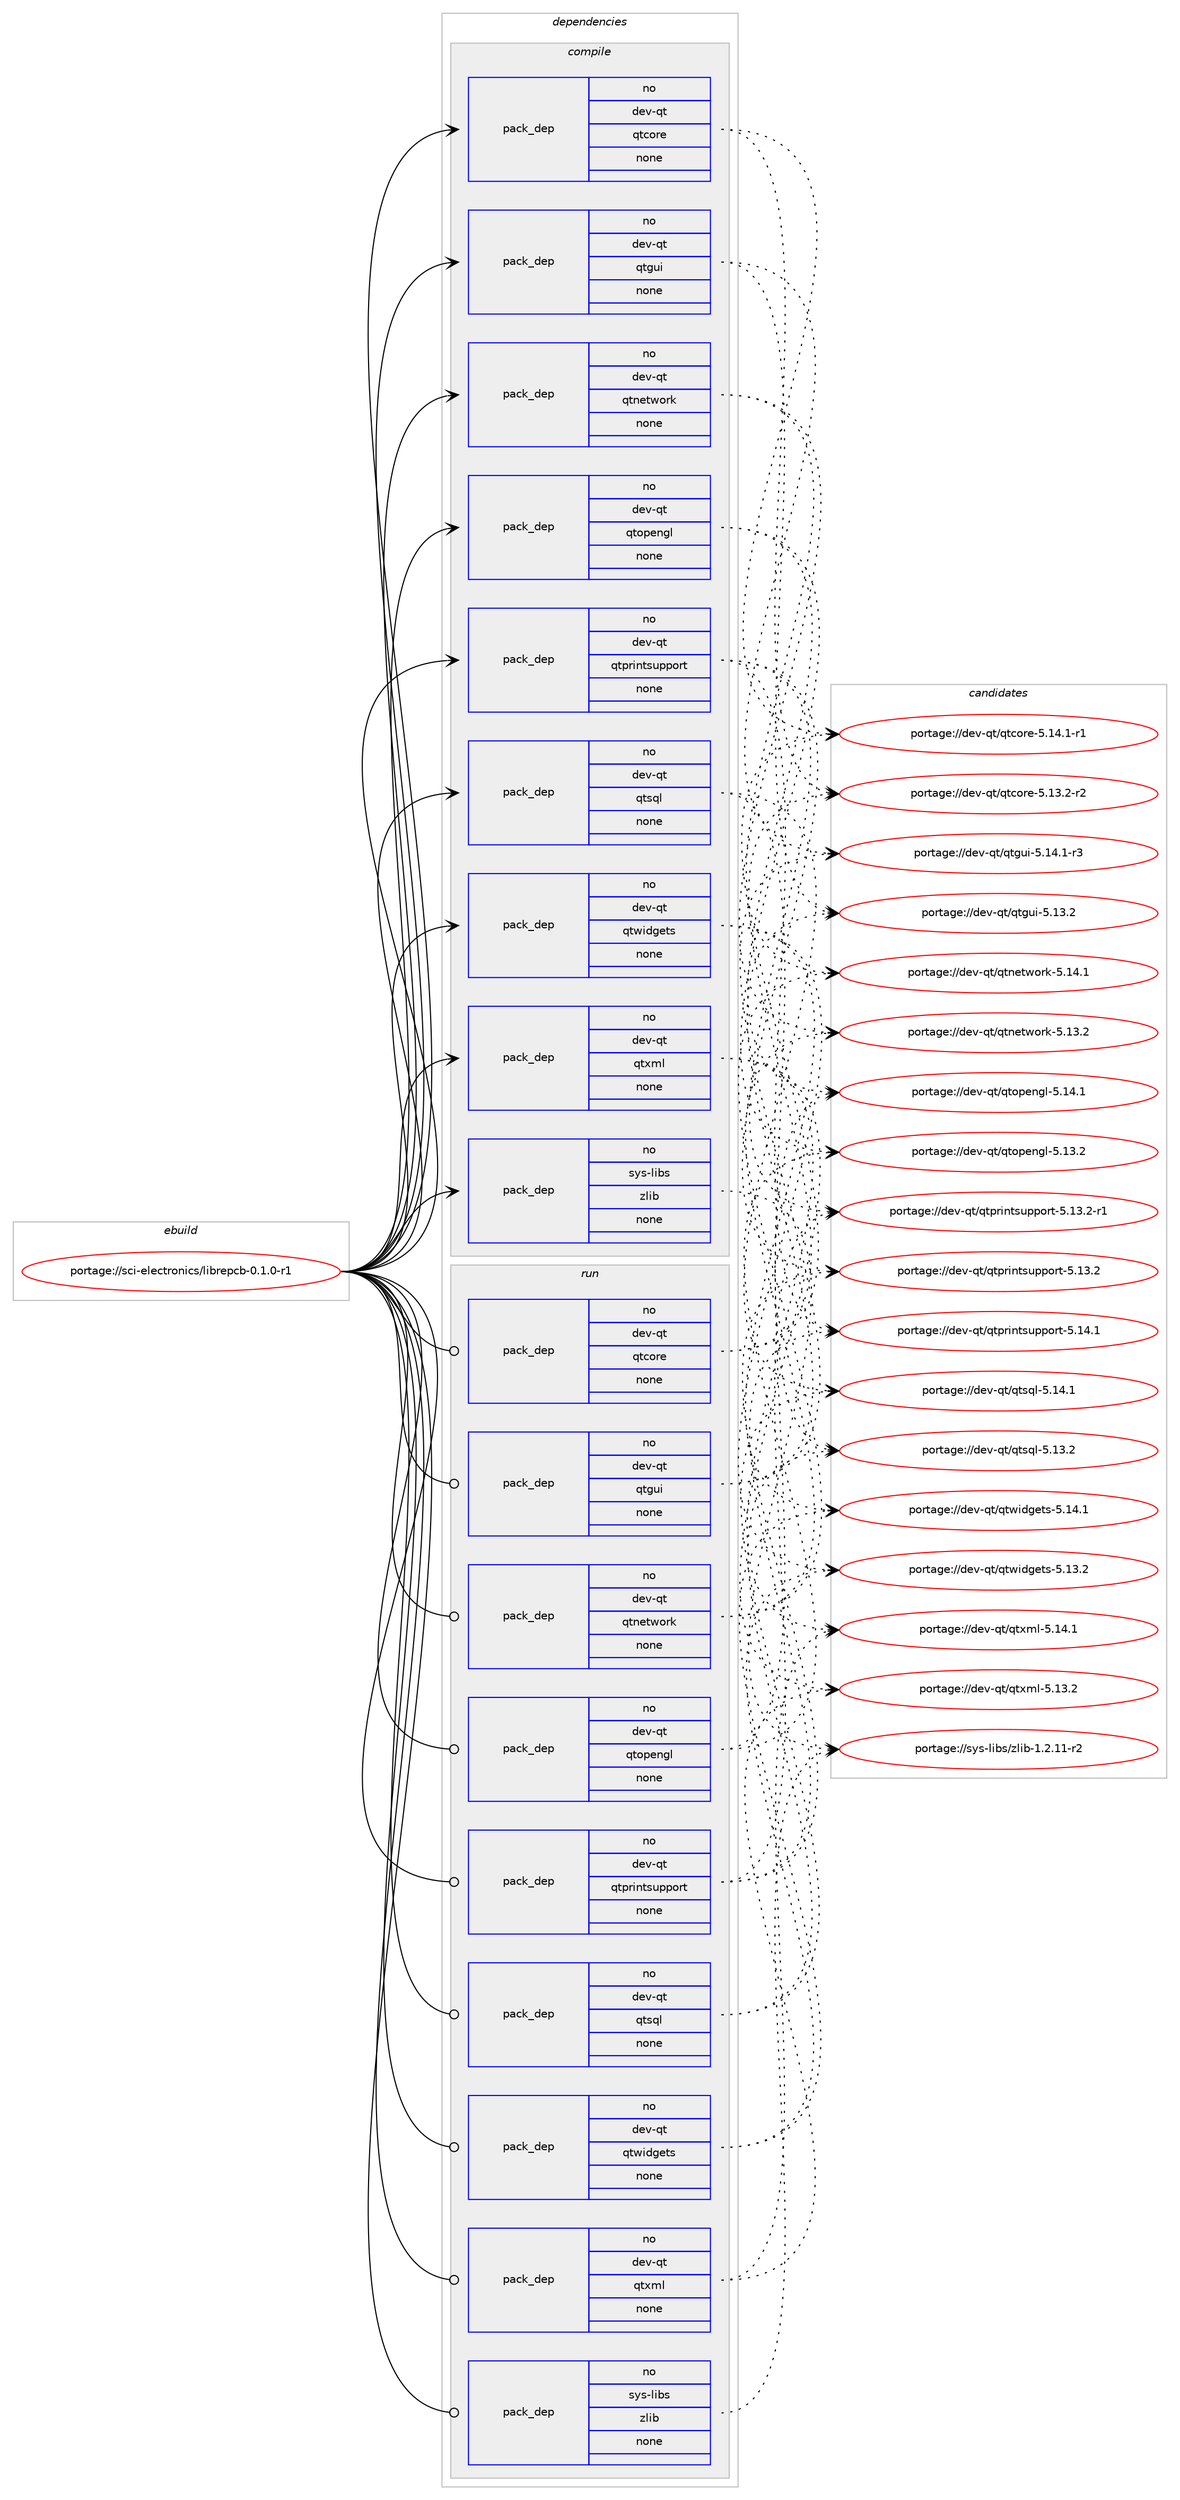 digraph prolog {

# *************
# Graph options
# *************

newrank=true;
concentrate=true;
compound=true;
graph [rankdir=LR,fontname=Helvetica,fontsize=10,ranksep=1.5];#, ranksep=2.5, nodesep=0.2];
edge  [arrowhead=vee];
node  [fontname=Helvetica,fontsize=10];

# **********
# The ebuild
# **********

subgraph cluster_leftcol {
color=gray;
rank=same;
label=<<i>ebuild</i>>;
id [label="portage://sci-electronics/librepcb-0.1.0-r1", color=red, width=4, href="../sci-electronics/librepcb-0.1.0-r1.svg"];
}

# ****************
# The dependencies
# ****************

subgraph cluster_midcol {
color=gray;
label=<<i>dependencies</i>>;
subgraph cluster_compile {
fillcolor="#eeeeee";
style=filled;
label=<<i>compile</i>>;
subgraph pack14175 {
dependency17279 [label=<<TABLE BORDER="0" CELLBORDER="1" CELLSPACING="0" CELLPADDING="4" WIDTH="220"><TR><TD ROWSPAN="6" CELLPADDING="30">pack_dep</TD></TR><TR><TD WIDTH="110">no</TD></TR><TR><TD>dev-qt</TD></TR><TR><TD>qtcore</TD></TR><TR><TD>none</TD></TR><TR><TD></TD></TR></TABLE>>, shape=none, color=blue];
}
id:e -> dependency17279:w [weight=20,style="solid",arrowhead="vee"];
subgraph pack14176 {
dependency17280 [label=<<TABLE BORDER="0" CELLBORDER="1" CELLSPACING="0" CELLPADDING="4" WIDTH="220"><TR><TD ROWSPAN="6" CELLPADDING="30">pack_dep</TD></TR><TR><TD WIDTH="110">no</TD></TR><TR><TD>dev-qt</TD></TR><TR><TD>qtgui</TD></TR><TR><TD>none</TD></TR><TR><TD></TD></TR></TABLE>>, shape=none, color=blue];
}
id:e -> dependency17280:w [weight=20,style="solid",arrowhead="vee"];
subgraph pack14177 {
dependency17281 [label=<<TABLE BORDER="0" CELLBORDER="1" CELLSPACING="0" CELLPADDING="4" WIDTH="220"><TR><TD ROWSPAN="6" CELLPADDING="30">pack_dep</TD></TR><TR><TD WIDTH="110">no</TD></TR><TR><TD>dev-qt</TD></TR><TR><TD>qtnetwork</TD></TR><TR><TD>none</TD></TR><TR><TD></TD></TR></TABLE>>, shape=none, color=blue];
}
id:e -> dependency17281:w [weight=20,style="solid",arrowhead="vee"];
subgraph pack14178 {
dependency17282 [label=<<TABLE BORDER="0" CELLBORDER="1" CELLSPACING="0" CELLPADDING="4" WIDTH="220"><TR><TD ROWSPAN="6" CELLPADDING="30">pack_dep</TD></TR><TR><TD WIDTH="110">no</TD></TR><TR><TD>dev-qt</TD></TR><TR><TD>qtopengl</TD></TR><TR><TD>none</TD></TR><TR><TD></TD></TR></TABLE>>, shape=none, color=blue];
}
id:e -> dependency17282:w [weight=20,style="solid",arrowhead="vee"];
subgraph pack14179 {
dependency17283 [label=<<TABLE BORDER="0" CELLBORDER="1" CELLSPACING="0" CELLPADDING="4" WIDTH="220"><TR><TD ROWSPAN="6" CELLPADDING="30">pack_dep</TD></TR><TR><TD WIDTH="110">no</TD></TR><TR><TD>dev-qt</TD></TR><TR><TD>qtprintsupport</TD></TR><TR><TD>none</TD></TR><TR><TD></TD></TR></TABLE>>, shape=none, color=blue];
}
id:e -> dependency17283:w [weight=20,style="solid",arrowhead="vee"];
subgraph pack14180 {
dependency17284 [label=<<TABLE BORDER="0" CELLBORDER="1" CELLSPACING="0" CELLPADDING="4" WIDTH="220"><TR><TD ROWSPAN="6" CELLPADDING="30">pack_dep</TD></TR><TR><TD WIDTH="110">no</TD></TR><TR><TD>dev-qt</TD></TR><TR><TD>qtsql</TD></TR><TR><TD>none</TD></TR><TR><TD></TD></TR></TABLE>>, shape=none, color=blue];
}
id:e -> dependency17284:w [weight=20,style="solid",arrowhead="vee"];
subgraph pack14181 {
dependency17285 [label=<<TABLE BORDER="0" CELLBORDER="1" CELLSPACING="0" CELLPADDING="4" WIDTH="220"><TR><TD ROWSPAN="6" CELLPADDING="30">pack_dep</TD></TR><TR><TD WIDTH="110">no</TD></TR><TR><TD>dev-qt</TD></TR><TR><TD>qtwidgets</TD></TR><TR><TD>none</TD></TR><TR><TD></TD></TR></TABLE>>, shape=none, color=blue];
}
id:e -> dependency17285:w [weight=20,style="solid",arrowhead="vee"];
subgraph pack14182 {
dependency17286 [label=<<TABLE BORDER="0" CELLBORDER="1" CELLSPACING="0" CELLPADDING="4" WIDTH="220"><TR><TD ROWSPAN="6" CELLPADDING="30">pack_dep</TD></TR><TR><TD WIDTH="110">no</TD></TR><TR><TD>dev-qt</TD></TR><TR><TD>qtxml</TD></TR><TR><TD>none</TD></TR><TR><TD></TD></TR></TABLE>>, shape=none, color=blue];
}
id:e -> dependency17286:w [weight=20,style="solid",arrowhead="vee"];
subgraph pack14183 {
dependency17287 [label=<<TABLE BORDER="0" CELLBORDER="1" CELLSPACING="0" CELLPADDING="4" WIDTH="220"><TR><TD ROWSPAN="6" CELLPADDING="30">pack_dep</TD></TR><TR><TD WIDTH="110">no</TD></TR><TR><TD>sys-libs</TD></TR><TR><TD>zlib</TD></TR><TR><TD>none</TD></TR><TR><TD></TD></TR></TABLE>>, shape=none, color=blue];
}
id:e -> dependency17287:w [weight=20,style="solid",arrowhead="vee"];
}
subgraph cluster_compileandrun {
fillcolor="#eeeeee";
style=filled;
label=<<i>compile and run</i>>;
}
subgraph cluster_run {
fillcolor="#eeeeee";
style=filled;
label=<<i>run</i>>;
subgraph pack14184 {
dependency17288 [label=<<TABLE BORDER="0" CELLBORDER="1" CELLSPACING="0" CELLPADDING="4" WIDTH="220"><TR><TD ROWSPAN="6" CELLPADDING="30">pack_dep</TD></TR><TR><TD WIDTH="110">no</TD></TR><TR><TD>dev-qt</TD></TR><TR><TD>qtcore</TD></TR><TR><TD>none</TD></TR><TR><TD></TD></TR></TABLE>>, shape=none, color=blue];
}
id:e -> dependency17288:w [weight=20,style="solid",arrowhead="odot"];
subgraph pack14185 {
dependency17289 [label=<<TABLE BORDER="0" CELLBORDER="1" CELLSPACING="0" CELLPADDING="4" WIDTH="220"><TR><TD ROWSPAN="6" CELLPADDING="30">pack_dep</TD></TR><TR><TD WIDTH="110">no</TD></TR><TR><TD>dev-qt</TD></TR><TR><TD>qtgui</TD></TR><TR><TD>none</TD></TR><TR><TD></TD></TR></TABLE>>, shape=none, color=blue];
}
id:e -> dependency17289:w [weight=20,style="solid",arrowhead="odot"];
subgraph pack14186 {
dependency17290 [label=<<TABLE BORDER="0" CELLBORDER="1" CELLSPACING="0" CELLPADDING="4" WIDTH="220"><TR><TD ROWSPAN="6" CELLPADDING="30">pack_dep</TD></TR><TR><TD WIDTH="110">no</TD></TR><TR><TD>dev-qt</TD></TR><TR><TD>qtnetwork</TD></TR><TR><TD>none</TD></TR><TR><TD></TD></TR></TABLE>>, shape=none, color=blue];
}
id:e -> dependency17290:w [weight=20,style="solid",arrowhead="odot"];
subgraph pack14187 {
dependency17291 [label=<<TABLE BORDER="0" CELLBORDER="1" CELLSPACING="0" CELLPADDING="4" WIDTH="220"><TR><TD ROWSPAN="6" CELLPADDING="30">pack_dep</TD></TR><TR><TD WIDTH="110">no</TD></TR><TR><TD>dev-qt</TD></TR><TR><TD>qtopengl</TD></TR><TR><TD>none</TD></TR><TR><TD></TD></TR></TABLE>>, shape=none, color=blue];
}
id:e -> dependency17291:w [weight=20,style="solid",arrowhead="odot"];
subgraph pack14188 {
dependency17292 [label=<<TABLE BORDER="0" CELLBORDER="1" CELLSPACING="0" CELLPADDING="4" WIDTH="220"><TR><TD ROWSPAN="6" CELLPADDING="30">pack_dep</TD></TR><TR><TD WIDTH="110">no</TD></TR><TR><TD>dev-qt</TD></TR><TR><TD>qtprintsupport</TD></TR><TR><TD>none</TD></TR><TR><TD></TD></TR></TABLE>>, shape=none, color=blue];
}
id:e -> dependency17292:w [weight=20,style="solid",arrowhead="odot"];
subgraph pack14189 {
dependency17293 [label=<<TABLE BORDER="0" CELLBORDER="1" CELLSPACING="0" CELLPADDING="4" WIDTH="220"><TR><TD ROWSPAN="6" CELLPADDING="30">pack_dep</TD></TR><TR><TD WIDTH="110">no</TD></TR><TR><TD>dev-qt</TD></TR><TR><TD>qtsql</TD></TR><TR><TD>none</TD></TR><TR><TD></TD></TR></TABLE>>, shape=none, color=blue];
}
id:e -> dependency17293:w [weight=20,style="solid",arrowhead="odot"];
subgraph pack14190 {
dependency17294 [label=<<TABLE BORDER="0" CELLBORDER="1" CELLSPACING="0" CELLPADDING="4" WIDTH="220"><TR><TD ROWSPAN="6" CELLPADDING="30">pack_dep</TD></TR><TR><TD WIDTH="110">no</TD></TR><TR><TD>dev-qt</TD></TR><TR><TD>qtwidgets</TD></TR><TR><TD>none</TD></TR><TR><TD></TD></TR></TABLE>>, shape=none, color=blue];
}
id:e -> dependency17294:w [weight=20,style="solid",arrowhead="odot"];
subgraph pack14191 {
dependency17295 [label=<<TABLE BORDER="0" CELLBORDER="1" CELLSPACING="0" CELLPADDING="4" WIDTH="220"><TR><TD ROWSPAN="6" CELLPADDING="30">pack_dep</TD></TR><TR><TD WIDTH="110">no</TD></TR><TR><TD>dev-qt</TD></TR><TR><TD>qtxml</TD></TR><TR><TD>none</TD></TR><TR><TD></TD></TR></TABLE>>, shape=none, color=blue];
}
id:e -> dependency17295:w [weight=20,style="solid",arrowhead="odot"];
subgraph pack14192 {
dependency17296 [label=<<TABLE BORDER="0" CELLBORDER="1" CELLSPACING="0" CELLPADDING="4" WIDTH="220"><TR><TD ROWSPAN="6" CELLPADDING="30">pack_dep</TD></TR><TR><TD WIDTH="110">no</TD></TR><TR><TD>sys-libs</TD></TR><TR><TD>zlib</TD></TR><TR><TD>none</TD></TR><TR><TD></TD></TR></TABLE>>, shape=none, color=blue];
}
id:e -> dependency17296:w [weight=20,style="solid",arrowhead="odot"];
}
}

# **************
# The candidates
# **************

subgraph cluster_choices {
rank=same;
color=gray;
label=<<i>candidates</i>>;

subgraph choice14175 {
color=black;
nodesep=1;
choice100101118451131164711311699111114101455346495246494511449 [label="portage://dev-qt/qtcore-5.14.1-r1", color=red, width=4,href="../dev-qt/qtcore-5.14.1-r1.svg"];
choice100101118451131164711311699111114101455346495146504511450 [label="portage://dev-qt/qtcore-5.13.2-r2", color=red, width=4,href="../dev-qt/qtcore-5.13.2-r2.svg"];
dependency17279:e -> choice100101118451131164711311699111114101455346495246494511449:w [style=dotted,weight="100"];
dependency17279:e -> choice100101118451131164711311699111114101455346495146504511450:w [style=dotted,weight="100"];
}
subgraph choice14176 {
color=black;
nodesep=1;
choice1001011184511311647113116103117105455346495246494511451 [label="portage://dev-qt/qtgui-5.14.1-r3", color=red, width=4,href="../dev-qt/qtgui-5.14.1-r3.svg"];
choice100101118451131164711311610311710545534649514650 [label="portage://dev-qt/qtgui-5.13.2", color=red, width=4,href="../dev-qt/qtgui-5.13.2.svg"];
dependency17280:e -> choice1001011184511311647113116103117105455346495246494511451:w [style=dotted,weight="100"];
dependency17280:e -> choice100101118451131164711311610311710545534649514650:w [style=dotted,weight="100"];
}
subgraph choice14177 {
color=black;
nodesep=1;
choice100101118451131164711311611010111611911111410745534649524649 [label="portage://dev-qt/qtnetwork-5.14.1", color=red, width=4,href="../dev-qt/qtnetwork-5.14.1.svg"];
choice100101118451131164711311611010111611911111410745534649514650 [label="portage://dev-qt/qtnetwork-5.13.2", color=red, width=4,href="../dev-qt/qtnetwork-5.13.2.svg"];
dependency17281:e -> choice100101118451131164711311611010111611911111410745534649524649:w [style=dotted,weight="100"];
dependency17281:e -> choice100101118451131164711311611010111611911111410745534649514650:w [style=dotted,weight="100"];
}
subgraph choice14178 {
color=black;
nodesep=1;
choice100101118451131164711311611111210111010310845534649524649 [label="portage://dev-qt/qtopengl-5.14.1", color=red, width=4,href="../dev-qt/qtopengl-5.14.1.svg"];
choice100101118451131164711311611111210111010310845534649514650 [label="portage://dev-qt/qtopengl-5.13.2", color=red, width=4,href="../dev-qt/qtopengl-5.13.2.svg"];
dependency17282:e -> choice100101118451131164711311611111210111010310845534649524649:w [style=dotted,weight="100"];
dependency17282:e -> choice100101118451131164711311611111210111010310845534649514650:w [style=dotted,weight="100"];
}
subgraph choice14179 {
color=black;
nodesep=1;
choice100101118451131164711311611211410511011611511711211211111411645534649524649 [label="portage://dev-qt/qtprintsupport-5.14.1", color=red, width=4,href="../dev-qt/qtprintsupport-5.14.1.svg"];
choice1001011184511311647113116112114105110116115117112112111114116455346495146504511449 [label="portage://dev-qt/qtprintsupport-5.13.2-r1", color=red, width=4,href="../dev-qt/qtprintsupport-5.13.2-r1.svg"];
choice100101118451131164711311611211410511011611511711211211111411645534649514650 [label="portage://dev-qt/qtprintsupport-5.13.2", color=red, width=4,href="../dev-qt/qtprintsupport-5.13.2.svg"];
dependency17283:e -> choice100101118451131164711311611211410511011611511711211211111411645534649524649:w [style=dotted,weight="100"];
dependency17283:e -> choice1001011184511311647113116112114105110116115117112112111114116455346495146504511449:w [style=dotted,weight="100"];
dependency17283:e -> choice100101118451131164711311611211410511011611511711211211111411645534649514650:w [style=dotted,weight="100"];
}
subgraph choice14180 {
color=black;
nodesep=1;
choice100101118451131164711311611511310845534649524649 [label="portage://dev-qt/qtsql-5.14.1", color=red, width=4,href="../dev-qt/qtsql-5.14.1.svg"];
choice100101118451131164711311611511310845534649514650 [label="portage://dev-qt/qtsql-5.13.2", color=red, width=4,href="../dev-qt/qtsql-5.13.2.svg"];
dependency17284:e -> choice100101118451131164711311611511310845534649524649:w [style=dotted,weight="100"];
dependency17284:e -> choice100101118451131164711311611511310845534649514650:w [style=dotted,weight="100"];
}
subgraph choice14181 {
color=black;
nodesep=1;
choice100101118451131164711311611910510010310111611545534649524649 [label="portage://dev-qt/qtwidgets-5.14.1", color=red, width=4,href="../dev-qt/qtwidgets-5.14.1.svg"];
choice100101118451131164711311611910510010310111611545534649514650 [label="portage://dev-qt/qtwidgets-5.13.2", color=red, width=4,href="../dev-qt/qtwidgets-5.13.2.svg"];
dependency17285:e -> choice100101118451131164711311611910510010310111611545534649524649:w [style=dotted,weight="100"];
dependency17285:e -> choice100101118451131164711311611910510010310111611545534649514650:w [style=dotted,weight="100"];
}
subgraph choice14182 {
color=black;
nodesep=1;
choice100101118451131164711311612010910845534649524649 [label="portage://dev-qt/qtxml-5.14.1", color=red, width=4,href="../dev-qt/qtxml-5.14.1.svg"];
choice100101118451131164711311612010910845534649514650 [label="portage://dev-qt/qtxml-5.13.2", color=red, width=4,href="../dev-qt/qtxml-5.13.2.svg"];
dependency17286:e -> choice100101118451131164711311612010910845534649524649:w [style=dotted,weight="100"];
dependency17286:e -> choice100101118451131164711311612010910845534649514650:w [style=dotted,weight="100"];
}
subgraph choice14183 {
color=black;
nodesep=1;
choice11512111545108105981154712210810598454946504649494511450 [label="portage://sys-libs/zlib-1.2.11-r2", color=red, width=4,href="../sys-libs/zlib-1.2.11-r2.svg"];
dependency17287:e -> choice11512111545108105981154712210810598454946504649494511450:w [style=dotted,weight="100"];
}
subgraph choice14184 {
color=black;
nodesep=1;
choice100101118451131164711311699111114101455346495246494511449 [label="portage://dev-qt/qtcore-5.14.1-r1", color=red, width=4,href="../dev-qt/qtcore-5.14.1-r1.svg"];
choice100101118451131164711311699111114101455346495146504511450 [label="portage://dev-qt/qtcore-5.13.2-r2", color=red, width=4,href="../dev-qt/qtcore-5.13.2-r2.svg"];
dependency17288:e -> choice100101118451131164711311699111114101455346495246494511449:w [style=dotted,weight="100"];
dependency17288:e -> choice100101118451131164711311699111114101455346495146504511450:w [style=dotted,weight="100"];
}
subgraph choice14185 {
color=black;
nodesep=1;
choice1001011184511311647113116103117105455346495246494511451 [label="portage://dev-qt/qtgui-5.14.1-r3", color=red, width=4,href="../dev-qt/qtgui-5.14.1-r3.svg"];
choice100101118451131164711311610311710545534649514650 [label="portage://dev-qt/qtgui-5.13.2", color=red, width=4,href="../dev-qt/qtgui-5.13.2.svg"];
dependency17289:e -> choice1001011184511311647113116103117105455346495246494511451:w [style=dotted,weight="100"];
dependency17289:e -> choice100101118451131164711311610311710545534649514650:w [style=dotted,weight="100"];
}
subgraph choice14186 {
color=black;
nodesep=1;
choice100101118451131164711311611010111611911111410745534649524649 [label="portage://dev-qt/qtnetwork-5.14.1", color=red, width=4,href="../dev-qt/qtnetwork-5.14.1.svg"];
choice100101118451131164711311611010111611911111410745534649514650 [label="portage://dev-qt/qtnetwork-5.13.2", color=red, width=4,href="../dev-qt/qtnetwork-5.13.2.svg"];
dependency17290:e -> choice100101118451131164711311611010111611911111410745534649524649:w [style=dotted,weight="100"];
dependency17290:e -> choice100101118451131164711311611010111611911111410745534649514650:w [style=dotted,weight="100"];
}
subgraph choice14187 {
color=black;
nodesep=1;
choice100101118451131164711311611111210111010310845534649524649 [label="portage://dev-qt/qtopengl-5.14.1", color=red, width=4,href="../dev-qt/qtopengl-5.14.1.svg"];
choice100101118451131164711311611111210111010310845534649514650 [label="portage://dev-qt/qtopengl-5.13.2", color=red, width=4,href="../dev-qt/qtopengl-5.13.2.svg"];
dependency17291:e -> choice100101118451131164711311611111210111010310845534649524649:w [style=dotted,weight="100"];
dependency17291:e -> choice100101118451131164711311611111210111010310845534649514650:w [style=dotted,weight="100"];
}
subgraph choice14188 {
color=black;
nodesep=1;
choice100101118451131164711311611211410511011611511711211211111411645534649524649 [label="portage://dev-qt/qtprintsupport-5.14.1", color=red, width=4,href="../dev-qt/qtprintsupport-5.14.1.svg"];
choice1001011184511311647113116112114105110116115117112112111114116455346495146504511449 [label="portage://dev-qt/qtprintsupport-5.13.2-r1", color=red, width=4,href="../dev-qt/qtprintsupport-5.13.2-r1.svg"];
choice100101118451131164711311611211410511011611511711211211111411645534649514650 [label="portage://dev-qt/qtprintsupport-5.13.2", color=red, width=4,href="../dev-qt/qtprintsupport-5.13.2.svg"];
dependency17292:e -> choice100101118451131164711311611211410511011611511711211211111411645534649524649:w [style=dotted,weight="100"];
dependency17292:e -> choice1001011184511311647113116112114105110116115117112112111114116455346495146504511449:w [style=dotted,weight="100"];
dependency17292:e -> choice100101118451131164711311611211410511011611511711211211111411645534649514650:w [style=dotted,weight="100"];
}
subgraph choice14189 {
color=black;
nodesep=1;
choice100101118451131164711311611511310845534649524649 [label="portage://dev-qt/qtsql-5.14.1", color=red, width=4,href="../dev-qt/qtsql-5.14.1.svg"];
choice100101118451131164711311611511310845534649514650 [label="portage://dev-qt/qtsql-5.13.2", color=red, width=4,href="../dev-qt/qtsql-5.13.2.svg"];
dependency17293:e -> choice100101118451131164711311611511310845534649524649:w [style=dotted,weight="100"];
dependency17293:e -> choice100101118451131164711311611511310845534649514650:w [style=dotted,weight="100"];
}
subgraph choice14190 {
color=black;
nodesep=1;
choice100101118451131164711311611910510010310111611545534649524649 [label="portage://dev-qt/qtwidgets-5.14.1", color=red, width=4,href="../dev-qt/qtwidgets-5.14.1.svg"];
choice100101118451131164711311611910510010310111611545534649514650 [label="portage://dev-qt/qtwidgets-5.13.2", color=red, width=4,href="../dev-qt/qtwidgets-5.13.2.svg"];
dependency17294:e -> choice100101118451131164711311611910510010310111611545534649524649:w [style=dotted,weight="100"];
dependency17294:e -> choice100101118451131164711311611910510010310111611545534649514650:w [style=dotted,weight="100"];
}
subgraph choice14191 {
color=black;
nodesep=1;
choice100101118451131164711311612010910845534649524649 [label="portage://dev-qt/qtxml-5.14.1", color=red, width=4,href="../dev-qt/qtxml-5.14.1.svg"];
choice100101118451131164711311612010910845534649514650 [label="portage://dev-qt/qtxml-5.13.2", color=red, width=4,href="../dev-qt/qtxml-5.13.2.svg"];
dependency17295:e -> choice100101118451131164711311612010910845534649524649:w [style=dotted,weight="100"];
dependency17295:e -> choice100101118451131164711311612010910845534649514650:w [style=dotted,weight="100"];
}
subgraph choice14192 {
color=black;
nodesep=1;
choice11512111545108105981154712210810598454946504649494511450 [label="portage://sys-libs/zlib-1.2.11-r2", color=red, width=4,href="../sys-libs/zlib-1.2.11-r2.svg"];
dependency17296:e -> choice11512111545108105981154712210810598454946504649494511450:w [style=dotted,weight="100"];
}
}

}
